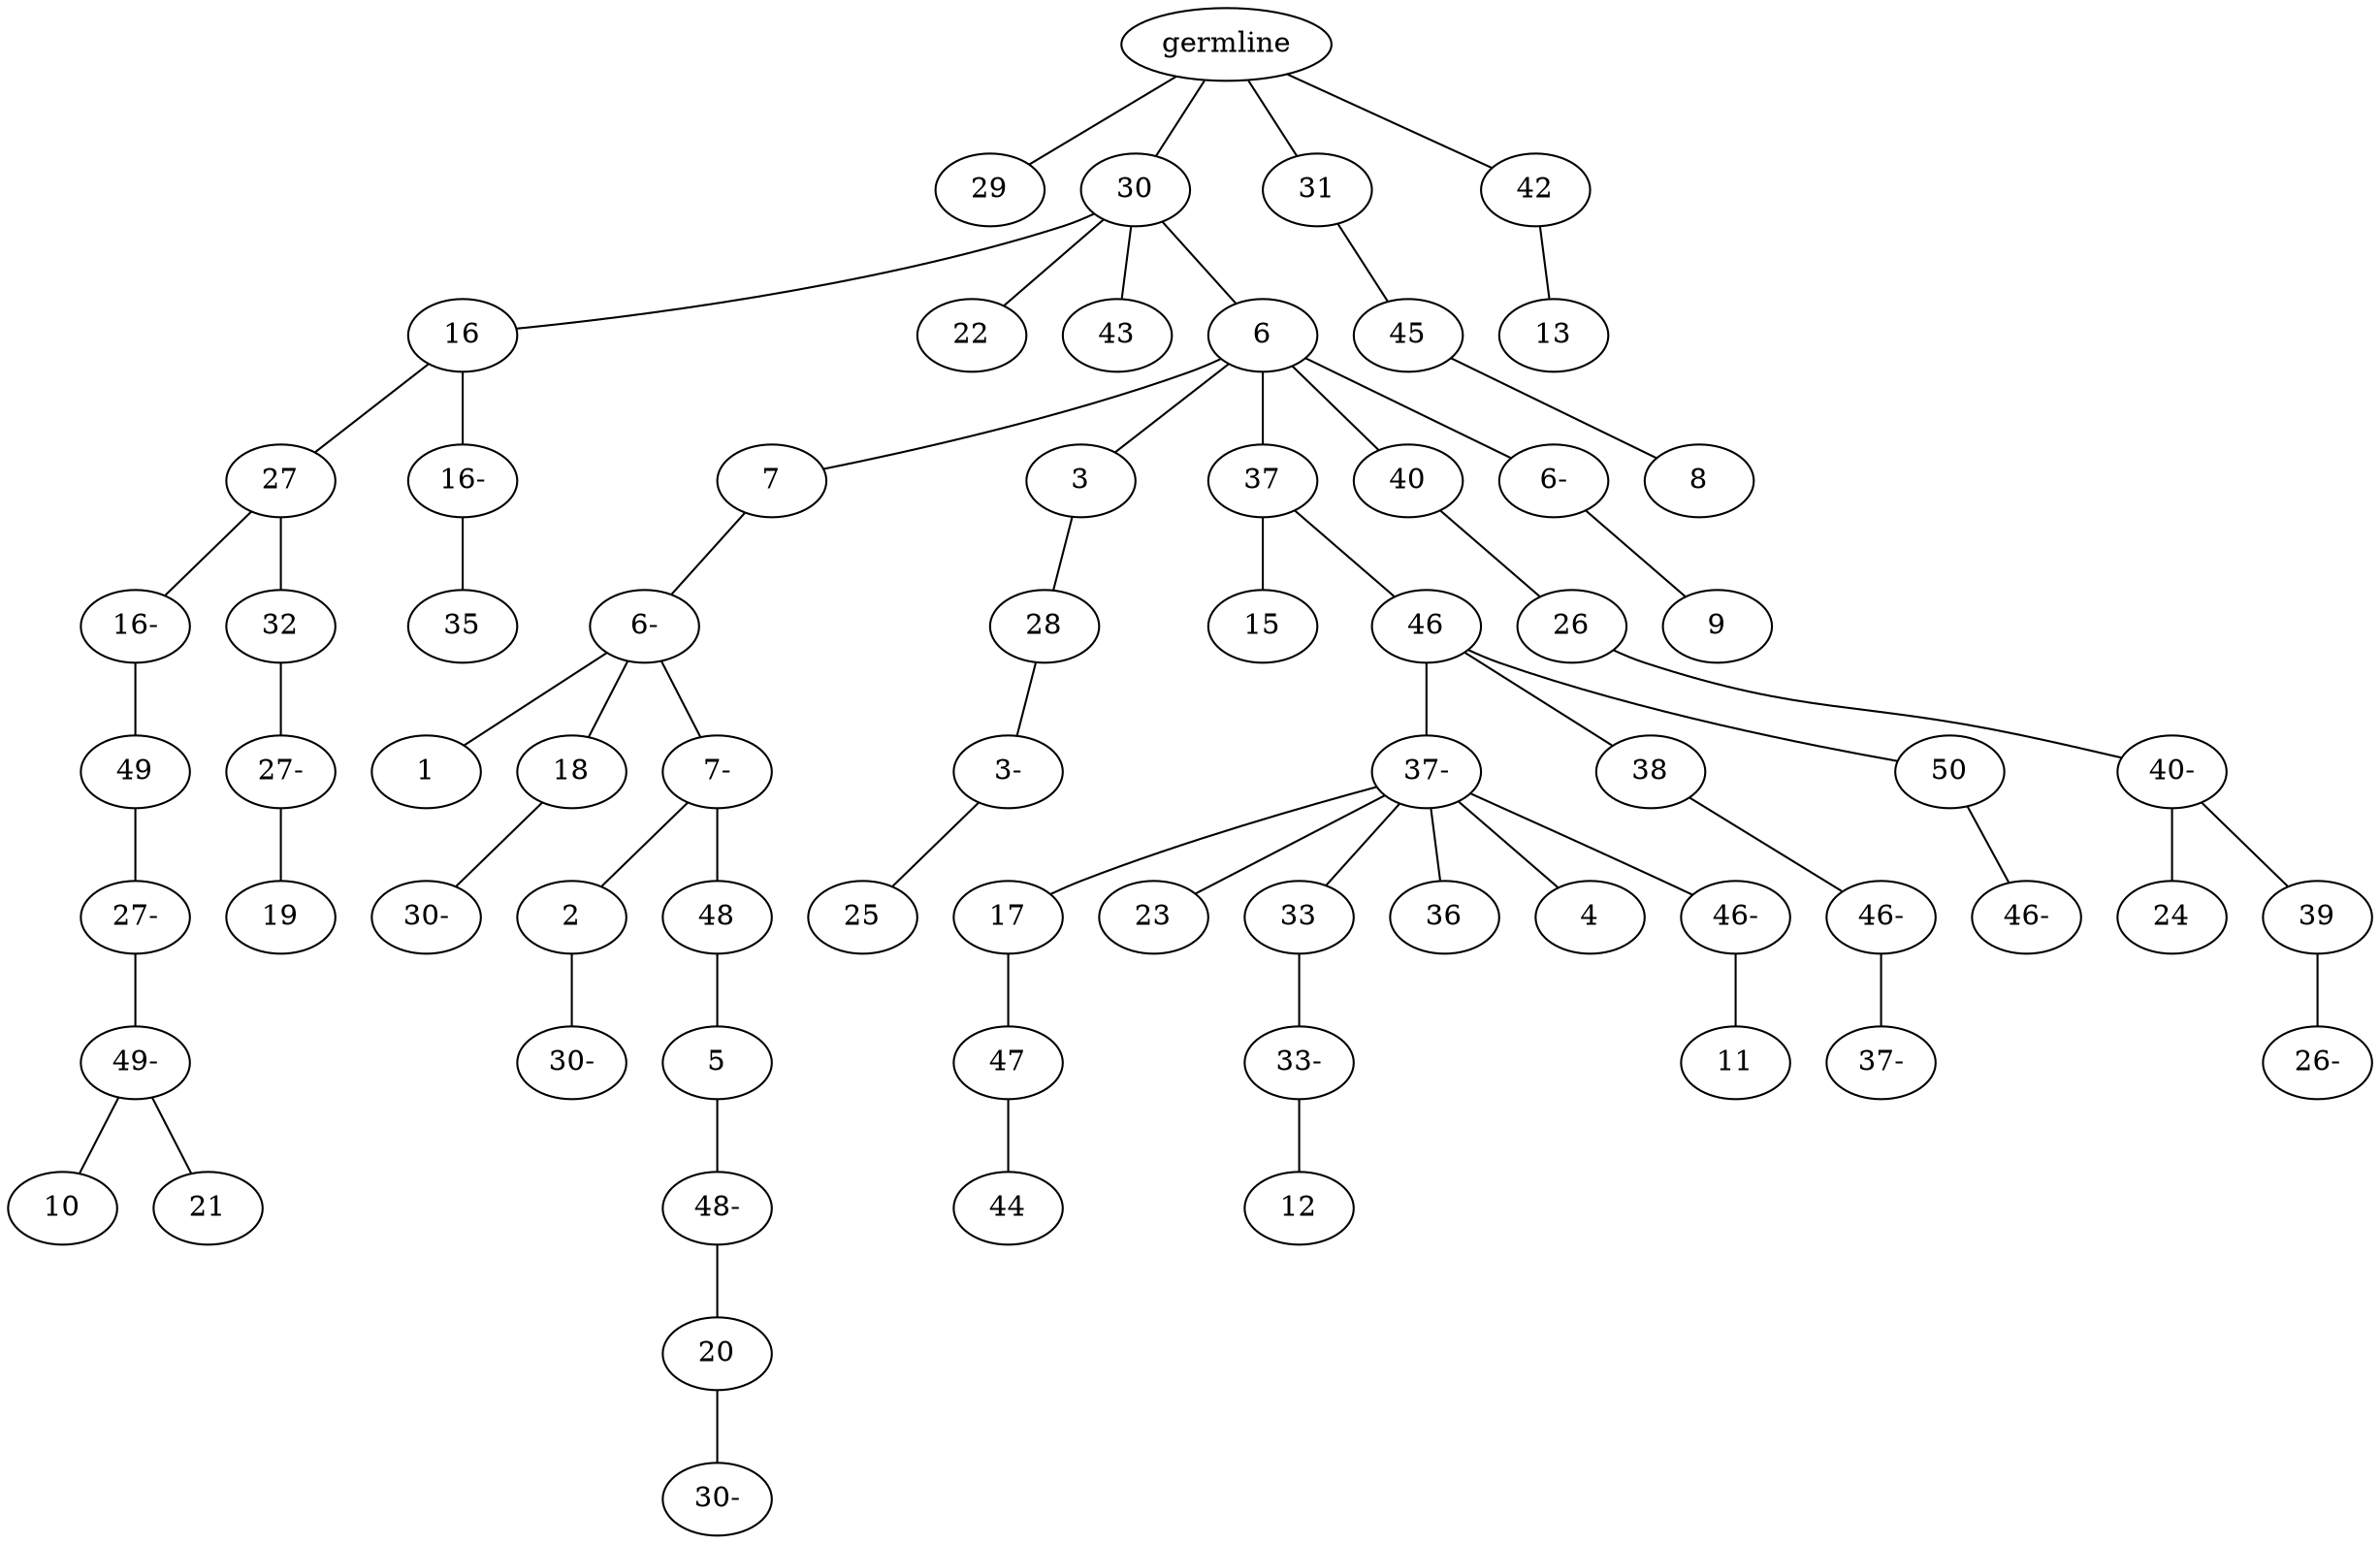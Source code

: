 graph tree {
    "139972269424896" [label="germline"];
    "139972268371200" [label="29"];
    "139972268371488" [label="30"];
    "139972269091760" [label="16"];
    "139972269092624" [label="27"];
    "139972269089984" [label="16-"];
    "139972268544832" [label="49"];
    "139972268546896" [label="27-"];
    "139972268546080" [label="49-"];
    "139972268547904" [label="10"];
    "139972268545456" [label="21"];
    "139972269092480" [label="32"];
    "139972268545504" [label="27-"];
    "139972268547808" [label="19"];
    "139972269090368" [label="16-"];
    "139972268546416" [label="35"];
    "139972269092288" [label="22"];
    "139972269090512" [label="43"];
    "139972269089600" [label="6"];
    "139972268547424" [label="7"];
    "139972268544592" [label="6-"];
    "139972268544736" [label="1"];
    "139972268545552" [label="18"];
    "139972268545648" [label="30-"];
    "139972268547952" [label="7-"];
    "139972268548000" [label="2"];
    "139972268546032" [label="30-"];
    "139972268546512" [label="48"];
    "139972268546368" [label="5"];
    "139972268546608" [label="48-"];
    "139972268545360" [label="20"];
    "139972269459056" [label="30-"];
    "139972268546848" [label="3"];
    "139972268546800" [label="28"];
    "139972268546176" [label="3-"];
    "139972268546656" [label="25"];
    "139972268547040" [label="37"];
    "139972268545792" [label="15"];
    "139972268547472" [label="46"];
    "139972268546704" [label="37-"];
    "139972269460928" [label="17"];
    "139972269460448" [label="47"];
    "139972269370048" [label="44"];
    "139972269459920" [label="23"];
    "139972269461120" [label="33"];
    "139972269370720" [label="33-"];
    "139972269367792" [label="12"];
    "139972269461360" [label="36"];
    "139972269460832" [label="4"];
    "139972269367504" [label="46-"];
    "139972269368752" [label="11"];
    "139972268547376" [label="38"];
    "139972269367456" [label="46-"];
    "139972269368896" [label="37-"];
    "139972269461456" [label="50"];
    "139972269371008" [label="46-"];
    "139972268545840" [label="40"];
    "139972268546320" [label="26"];
    "139972269460352" [label="40-"];
    "139972269340368" [label="24"];
    "139972269339840" [label="39"];
    "139972269339600" [label="26-"];
    "139972268547088" [label="6-"];
    "139972269461024" [label="9"];
    "139972269083280" [label="31"];
    "139972269089792" [label="45"];
    "139972268546944" [label="8"];
    "139972269081504" [label="42"];
    "139972268547136" [label="13"];
    "139972269424896" -- "139972268371200";
    "139972269424896" -- "139972268371488";
    "139972269424896" -- "139972269083280";
    "139972269424896" -- "139972269081504";
    "139972268371488" -- "139972269091760";
    "139972268371488" -- "139972269092288";
    "139972268371488" -- "139972269090512";
    "139972268371488" -- "139972269089600";
    "139972269091760" -- "139972269092624";
    "139972269091760" -- "139972269090368";
    "139972269092624" -- "139972269089984";
    "139972269092624" -- "139972269092480";
    "139972269089984" -- "139972268544832";
    "139972268544832" -- "139972268546896";
    "139972268546896" -- "139972268546080";
    "139972268546080" -- "139972268547904";
    "139972268546080" -- "139972268545456";
    "139972269092480" -- "139972268545504";
    "139972268545504" -- "139972268547808";
    "139972269090368" -- "139972268546416";
    "139972269089600" -- "139972268547424";
    "139972269089600" -- "139972268546848";
    "139972269089600" -- "139972268547040";
    "139972269089600" -- "139972268545840";
    "139972269089600" -- "139972268547088";
    "139972268547424" -- "139972268544592";
    "139972268544592" -- "139972268544736";
    "139972268544592" -- "139972268545552";
    "139972268544592" -- "139972268547952";
    "139972268545552" -- "139972268545648";
    "139972268547952" -- "139972268548000";
    "139972268547952" -- "139972268546512";
    "139972268548000" -- "139972268546032";
    "139972268546512" -- "139972268546368";
    "139972268546368" -- "139972268546608";
    "139972268546608" -- "139972268545360";
    "139972268545360" -- "139972269459056";
    "139972268546848" -- "139972268546800";
    "139972268546800" -- "139972268546176";
    "139972268546176" -- "139972268546656";
    "139972268547040" -- "139972268545792";
    "139972268547040" -- "139972268547472";
    "139972268547472" -- "139972268546704";
    "139972268547472" -- "139972268547376";
    "139972268547472" -- "139972269461456";
    "139972268546704" -- "139972269460928";
    "139972268546704" -- "139972269459920";
    "139972268546704" -- "139972269461120";
    "139972268546704" -- "139972269461360";
    "139972268546704" -- "139972269460832";
    "139972268546704" -- "139972269367504";
    "139972269460928" -- "139972269460448";
    "139972269460448" -- "139972269370048";
    "139972269461120" -- "139972269370720";
    "139972269370720" -- "139972269367792";
    "139972269367504" -- "139972269368752";
    "139972268547376" -- "139972269367456";
    "139972269367456" -- "139972269368896";
    "139972269461456" -- "139972269371008";
    "139972268545840" -- "139972268546320";
    "139972268546320" -- "139972269460352";
    "139972269460352" -- "139972269340368";
    "139972269460352" -- "139972269339840";
    "139972269339840" -- "139972269339600";
    "139972268547088" -- "139972269461024";
    "139972269083280" -- "139972269089792";
    "139972269089792" -- "139972268546944";
    "139972269081504" -- "139972268547136";
}
